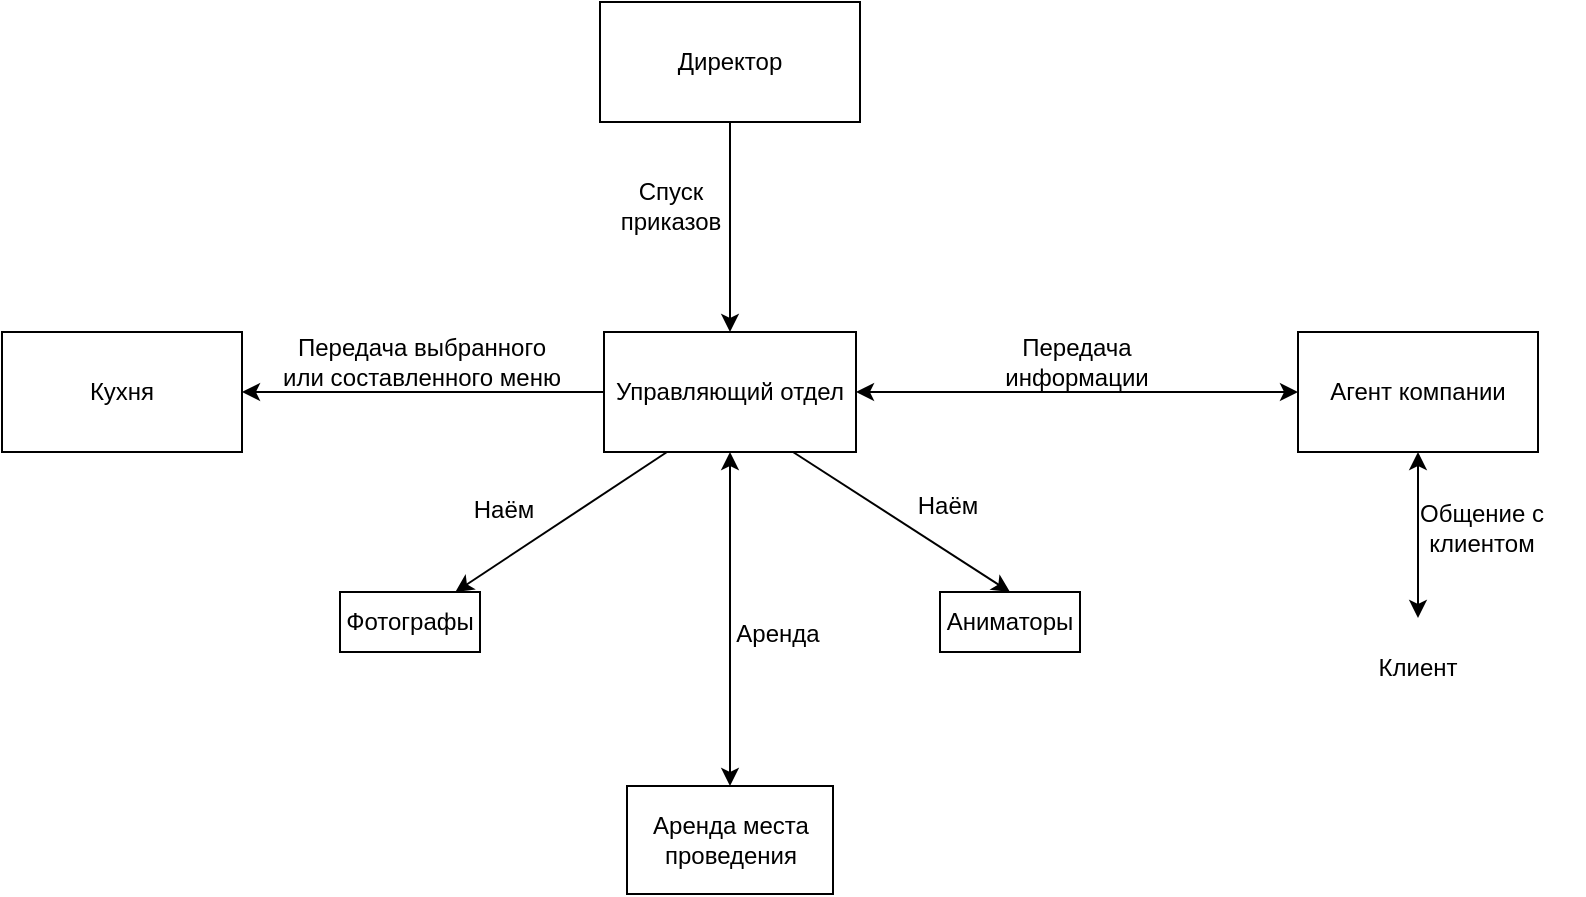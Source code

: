<mxfile version="21.7.4" type="github">
  <diagram name="Страница — 1" id="NtAv1YJ17WRIAOb4Kt2C">
    <mxGraphModel dx="2005" dy="1088" grid="0" gridSize="10" guides="1" tooltips="1" connect="1" arrows="1" fold="1" page="0" pageScale="1" pageWidth="827" pageHeight="1169" math="0" shadow="0">
      <root>
        <mxCell id="0" />
        <mxCell id="1" parent="0" />
        <mxCell id="xqVE2AKzOodpI80znO7v-1" style="orthogonalLoop=1;jettySize=auto;html=1;exitX=0.5;exitY=1;exitDx=0;exitDy=0;entryX=0.5;entryY=0;entryDx=0;entryDy=0;rounded=0;" edge="1" parent="1" source="xqVE2AKzOodpI80znO7v-2" target="xqVE2AKzOodpI80znO7v-9">
          <mxGeometry relative="1" as="geometry" />
        </mxCell>
        <mxCell id="xqVE2AKzOodpI80znO7v-2" value="Директор" style="rounded=0;whiteSpace=wrap;html=1;" vertex="1" parent="1">
          <mxGeometry x="-184" y="-325" width="130" height="60" as="geometry" />
        </mxCell>
        <mxCell id="xqVE2AKzOodpI80znO7v-3" value="Агент компании" style="rounded=0;whiteSpace=wrap;html=1;" vertex="1" parent="1">
          <mxGeometry x="165" y="-160" width="120" height="60" as="geometry" />
        </mxCell>
        <mxCell id="xqVE2AKzOodpI80znO7v-4" value="Клиент" style="text;html=1;strokeColor=none;fillColor=none;align=center;verticalAlign=middle;whiteSpace=wrap;rounded=0;" vertex="1" parent="1">
          <mxGeometry x="185" y="-17" width="80" height="50" as="geometry" />
        </mxCell>
        <mxCell id="xqVE2AKzOodpI80znO7v-5" style="orthogonalLoop=1;jettySize=auto;html=1;exitX=0.25;exitY=1;exitDx=0;exitDy=0;rounded=0;" edge="1" parent="1" source="xqVE2AKzOodpI80znO7v-9" target="xqVE2AKzOodpI80znO7v-11">
          <mxGeometry relative="1" as="geometry" />
        </mxCell>
        <mxCell id="xqVE2AKzOodpI80znO7v-6" style="orthogonalLoop=1;jettySize=auto;html=1;exitX=0.75;exitY=1;exitDx=0;exitDy=0;entryX=0.5;entryY=0;entryDx=0;entryDy=0;rounded=0;" edge="1" parent="1" source="xqVE2AKzOodpI80znO7v-9" target="xqVE2AKzOodpI80znO7v-12">
          <mxGeometry relative="1" as="geometry" />
        </mxCell>
        <mxCell id="xqVE2AKzOodpI80znO7v-7" style="edgeStyle=orthogonalEdgeStyle;orthogonalLoop=1;jettySize=auto;html=1;exitX=0;exitY=0.5;exitDx=0;exitDy=0;entryX=1;entryY=0.5;entryDx=0;entryDy=0;" edge="1" parent="1" source="xqVE2AKzOodpI80znO7v-9" target="xqVE2AKzOodpI80znO7v-10">
          <mxGeometry relative="1" as="geometry" />
        </mxCell>
        <mxCell id="xqVE2AKzOodpI80znO7v-8" style="edgeStyle=orthogonalEdgeStyle;orthogonalLoop=1;jettySize=auto;html=1;exitX=1;exitY=0.5;exitDx=0;exitDy=0;entryX=0;entryY=0.5;entryDx=0;entryDy=0;startArrow=classic;startFill=1;" edge="1" parent="1" source="xqVE2AKzOodpI80znO7v-9" target="xqVE2AKzOodpI80znO7v-3">
          <mxGeometry relative="1" as="geometry" />
        </mxCell>
        <mxCell id="xqVE2AKzOodpI80znO7v-9" value="Управляющий отдел" style="rounded=0;whiteSpace=wrap;html=1;" vertex="1" parent="1">
          <mxGeometry x="-182" y="-160" width="126" height="60" as="geometry" />
        </mxCell>
        <mxCell id="xqVE2AKzOodpI80znO7v-10" value="Кухня" style="rounded=0;whiteSpace=wrap;html=1;" vertex="1" parent="1">
          <mxGeometry x="-483" y="-160" width="120" height="60" as="geometry" />
        </mxCell>
        <mxCell id="xqVE2AKzOodpI80znO7v-11" value="Фотографы" style="rounded=0;whiteSpace=wrap;html=1;" vertex="1" parent="1">
          <mxGeometry x="-314" y="-30" width="70" height="30" as="geometry" />
        </mxCell>
        <mxCell id="xqVE2AKzOodpI80znO7v-12" value="Аниматоры" style="rounded=0;whiteSpace=wrap;html=1;" vertex="1" parent="1">
          <mxGeometry x="-14" y="-30" width="70" height="30" as="geometry" />
        </mxCell>
        <mxCell id="xqVE2AKzOodpI80znO7v-13" style="edgeStyle=orthogonalEdgeStyle;orthogonalLoop=1;jettySize=auto;html=1;exitX=0.5;exitY=1;exitDx=0;exitDy=0;entryX=0.5;entryY=0;entryDx=0;entryDy=0;rounded=0;startArrow=classic;startFill=1;" edge="1" parent="1" source="xqVE2AKzOodpI80znO7v-9" target="xqVE2AKzOodpI80znO7v-14">
          <mxGeometry relative="1" as="geometry">
            <mxPoint x="250" y="71" as="sourcePoint" />
            <mxPoint x="-24" y="71" as="targetPoint" />
          </mxGeometry>
        </mxCell>
        <mxCell id="xqVE2AKzOodpI80znO7v-14" value="Аренда места проведения" style="rounded=0;whiteSpace=wrap;html=1;" vertex="1" parent="1">
          <mxGeometry x="-170.5" y="67" width="103" height="54" as="geometry" />
        </mxCell>
        <mxCell id="xqVE2AKzOodpI80znO7v-15" style="edgeStyle=orthogonalEdgeStyle;orthogonalLoop=1;jettySize=auto;html=1;exitX=0.5;exitY=1;exitDx=0;exitDy=0;entryX=0.5;entryY=0;entryDx=0;entryDy=0;rounded=0;startArrow=classic;startFill=1;" edge="1" parent="1" source="xqVE2AKzOodpI80znO7v-3" target="xqVE2AKzOodpI80znO7v-4">
          <mxGeometry relative="1" as="geometry">
            <mxPoint x="168" y="33" as="sourcePoint" />
            <mxPoint x="168" y="135" as="targetPoint" />
          </mxGeometry>
        </mxCell>
        <mxCell id="xqVE2AKzOodpI80znO7v-16" value="Передача информации" style="text;html=1;strokeColor=none;fillColor=none;align=center;verticalAlign=middle;whiteSpace=wrap;rounded=0;" vertex="1" parent="1">
          <mxGeometry x="1" y="-173" width="107" height="56" as="geometry" />
        </mxCell>
        <mxCell id="xqVE2AKzOodpI80znO7v-17" value="Общение с клиентом" style="text;html=1;strokeColor=none;fillColor=none;align=center;verticalAlign=middle;whiteSpace=wrap;rounded=0;" vertex="1" parent="1">
          <mxGeometry x="206" y="-86" width="102" height="48" as="geometry" />
        </mxCell>
        <mxCell id="xqVE2AKzOodpI80znO7v-18" value="Наём" style="text;html=1;strokeColor=none;fillColor=none;align=center;verticalAlign=middle;whiteSpace=wrap;rounded=0;" vertex="1" parent="1">
          <mxGeometry x="-262" y="-86" width="60" height="30" as="geometry" />
        </mxCell>
        <mxCell id="xqVE2AKzOodpI80znO7v-19" value="Наём" style="text;html=1;strokeColor=none;fillColor=none;align=center;verticalAlign=middle;whiteSpace=wrap;rounded=0;" vertex="1" parent="1">
          <mxGeometry x="-40" y="-88" width="60" height="30" as="geometry" />
        </mxCell>
        <mxCell id="xqVE2AKzOodpI80znO7v-20" value="Аренда" style="text;html=1;strokeColor=none;fillColor=none;align=center;verticalAlign=middle;whiteSpace=wrap;rounded=0;" vertex="1" parent="1">
          <mxGeometry x="-125" y="-24" width="60" height="30" as="geometry" />
        </mxCell>
        <mxCell id="xqVE2AKzOodpI80znO7v-21" value="Передача выбранного или составленного меню" style="text;html=1;strokeColor=none;fillColor=none;align=center;verticalAlign=middle;whiteSpace=wrap;rounded=0;" vertex="1" parent="1">
          <mxGeometry x="-344" y="-160" width="142" height="30" as="geometry" />
        </mxCell>
        <mxCell id="xqVE2AKzOodpI80znO7v-22" value="Спуск приказов" style="text;html=1;strokeColor=none;fillColor=none;align=center;verticalAlign=middle;whiteSpace=wrap;rounded=0;" vertex="1" parent="1">
          <mxGeometry x="-186" y="-244" width="75" height="42" as="geometry" />
        </mxCell>
      </root>
    </mxGraphModel>
  </diagram>
</mxfile>
